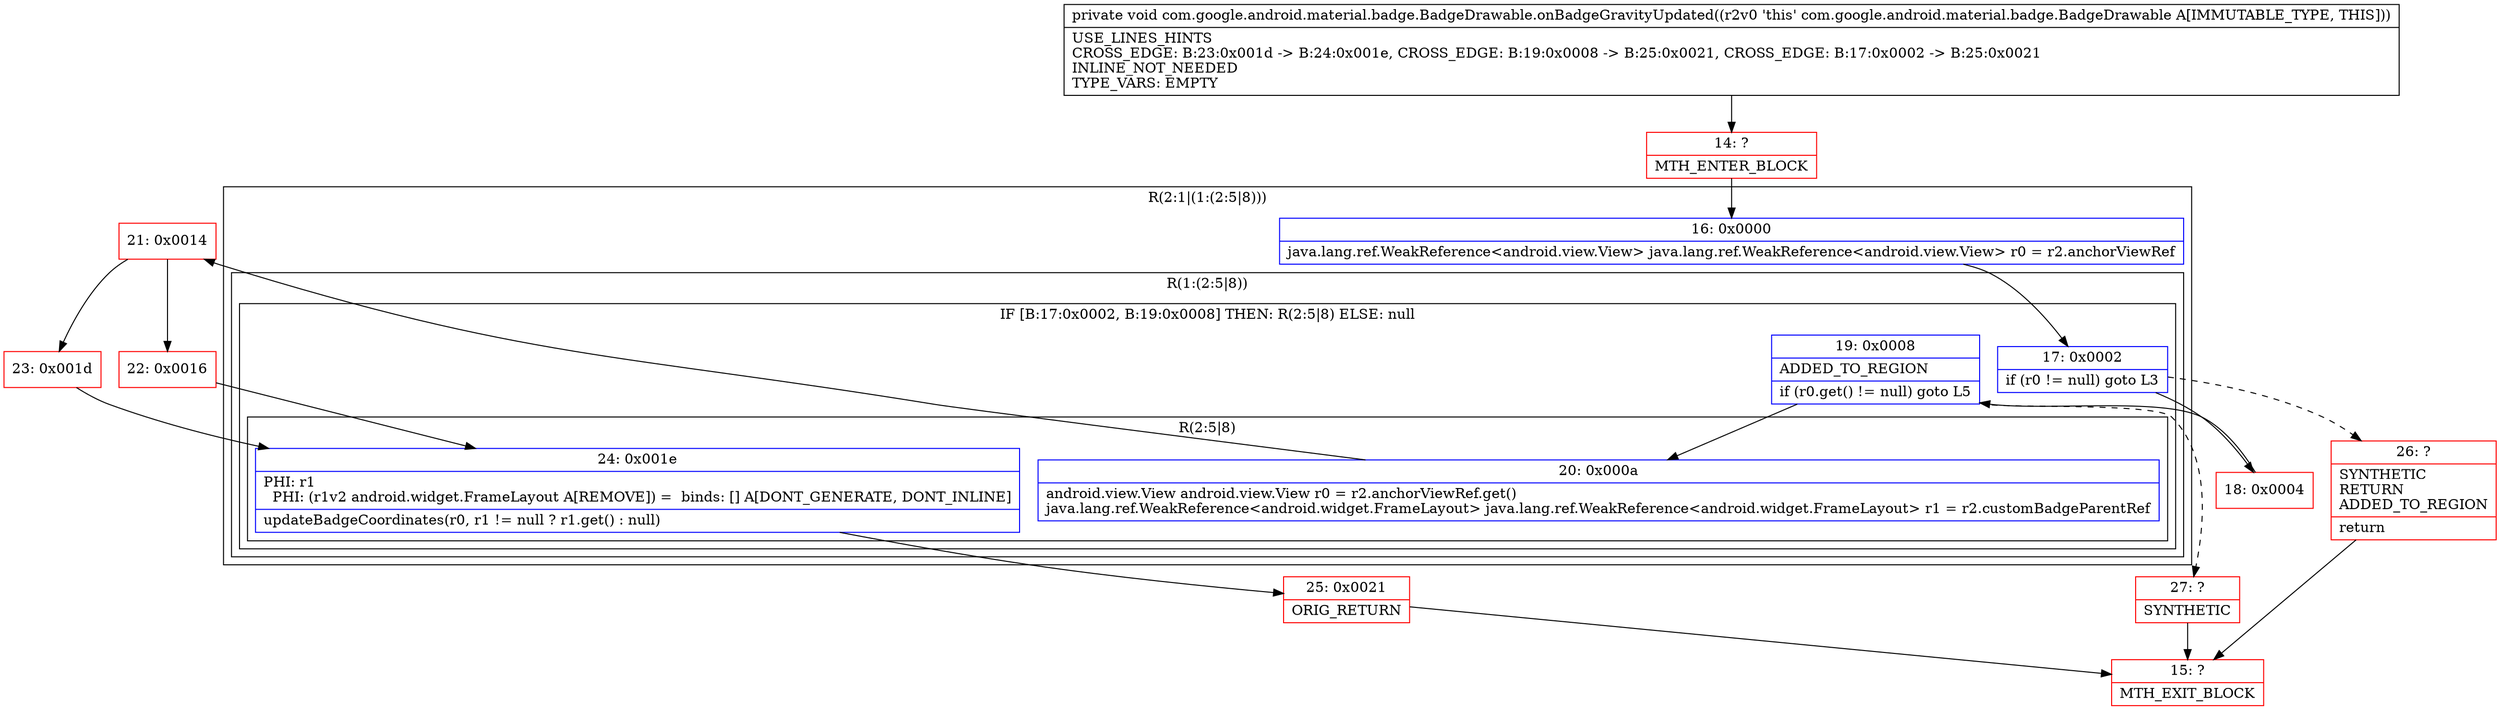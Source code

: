 digraph "CFG forcom.google.android.material.badge.BadgeDrawable.onBadgeGravityUpdated()V" {
subgraph cluster_Region_730129180 {
label = "R(2:1|(1:(2:5|8)))";
node [shape=record,color=blue];
Node_16 [shape=record,label="{16\:\ 0x0000|java.lang.ref.WeakReference\<android.view.View\> java.lang.ref.WeakReference\<android.view.View\> r0 = r2.anchorViewRef\l}"];
subgraph cluster_Region_2080756813 {
label = "R(1:(2:5|8))";
node [shape=record,color=blue];
subgraph cluster_IfRegion_1705260929 {
label = "IF [B:17:0x0002, B:19:0x0008] THEN: R(2:5|8) ELSE: null";
node [shape=record,color=blue];
Node_17 [shape=record,label="{17\:\ 0x0002|if (r0 != null) goto L3\l}"];
Node_19 [shape=record,label="{19\:\ 0x0008|ADDED_TO_REGION\l|if (r0.get() != null) goto L5\l}"];
subgraph cluster_Region_43570614 {
label = "R(2:5|8)";
node [shape=record,color=blue];
Node_20 [shape=record,label="{20\:\ 0x000a|android.view.View android.view.View r0 = r2.anchorViewRef.get()\ljava.lang.ref.WeakReference\<android.widget.FrameLayout\> java.lang.ref.WeakReference\<android.widget.FrameLayout\> r1 = r2.customBadgeParentRef\l}"];
Node_24 [shape=record,label="{24\:\ 0x001e|PHI: r1 \l  PHI: (r1v2 android.widget.FrameLayout A[REMOVE]) =  binds: [] A[DONT_GENERATE, DONT_INLINE]\l|updateBadgeCoordinates(r0, r1 != null ? r1.get() : null)\l}"];
}
}
}
}
Node_14 [shape=record,color=red,label="{14\:\ ?|MTH_ENTER_BLOCK\l}"];
Node_18 [shape=record,color=red,label="{18\:\ 0x0004}"];
Node_21 [shape=record,color=red,label="{21\:\ 0x0014}"];
Node_22 [shape=record,color=red,label="{22\:\ 0x0016}"];
Node_25 [shape=record,color=red,label="{25\:\ 0x0021|ORIG_RETURN\l}"];
Node_15 [shape=record,color=red,label="{15\:\ ?|MTH_EXIT_BLOCK\l}"];
Node_23 [shape=record,color=red,label="{23\:\ 0x001d}"];
Node_27 [shape=record,color=red,label="{27\:\ ?|SYNTHETIC\l}"];
Node_26 [shape=record,color=red,label="{26\:\ ?|SYNTHETIC\lRETURN\lADDED_TO_REGION\l|return\l}"];
MethodNode[shape=record,label="{private void com.google.android.material.badge.BadgeDrawable.onBadgeGravityUpdated((r2v0 'this' com.google.android.material.badge.BadgeDrawable A[IMMUTABLE_TYPE, THIS]))  | USE_LINES_HINTS\lCROSS_EDGE: B:23:0x001d \-\> B:24:0x001e, CROSS_EDGE: B:19:0x0008 \-\> B:25:0x0021, CROSS_EDGE: B:17:0x0002 \-\> B:25:0x0021\lINLINE_NOT_NEEDED\lTYPE_VARS: EMPTY\l}"];
MethodNode -> Node_14;Node_16 -> Node_17;
Node_17 -> Node_18;
Node_17 -> Node_26[style=dashed];
Node_19 -> Node_20;
Node_19 -> Node_27[style=dashed];
Node_20 -> Node_21;
Node_24 -> Node_25;
Node_14 -> Node_16;
Node_18 -> Node_19;
Node_21 -> Node_22;
Node_21 -> Node_23;
Node_22 -> Node_24;
Node_25 -> Node_15;
Node_23 -> Node_24;
Node_27 -> Node_15;
Node_26 -> Node_15;
}

